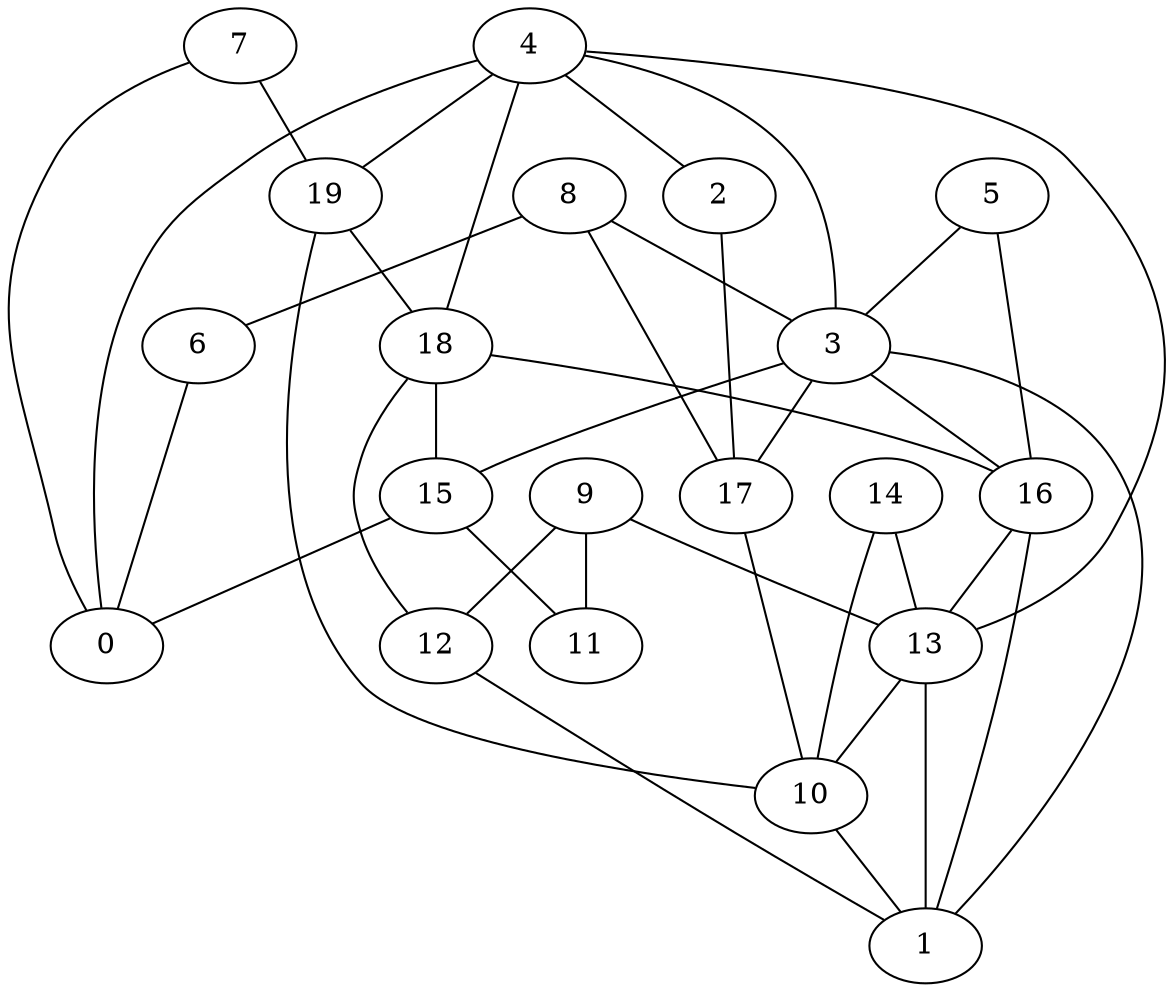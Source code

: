 digraph GG_graph {

subgraph G_graph {
edge [color = black]
"8" -> "6" [dir = none]
"8" -> "3" [dir = none]
"8" -> "17" [dir = none]
"14" -> "13" [dir = none]
"14" -> "10" [dir = none]
"2" -> "17" [dir = none]
"4" -> "0" [dir = none]
"4" -> "13" [dir = none]
"4" -> "18" [dir = none]
"4" -> "3" [dir = none]
"4" -> "19" [dir = none]
"4" -> "2" [dir = none]
"5" -> "3" [dir = none]
"5" -> "16" [dir = none]
"3" -> "17" [dir = none]
"3" -> "15" [dir = none]
"3" -> "1" [dir = none]
"3" -> "16" [dir = none]
"16" -> "1" [dir = none]
"16" -> "13" [dir = none]
"19" -> "18" [dir = none]
"19" -> "10" [dir = none]
"6" -> "0" [dir = none]
"9" -> "11" [dir = none]
"9" -> "13" [dir = none]
"9" -> "12" [dir = none]
"10" -> "1" [dir = none]
"13" -> "10" [dir = none]
"13" -> "1" [dir = none]
"15" -> "0" [dir = none]
"15" -> "11" [dir = none]
"17" -> "10" [dir = none]
"7" -> "0" [dir = none]
"7" -> "19" [dir = none]
"18" -> "16" [dir = none]
"18" -> "12" [dir = none]
"18" -> "15" [dir = none]
"12" -> "1" [dir = none]
}

}
